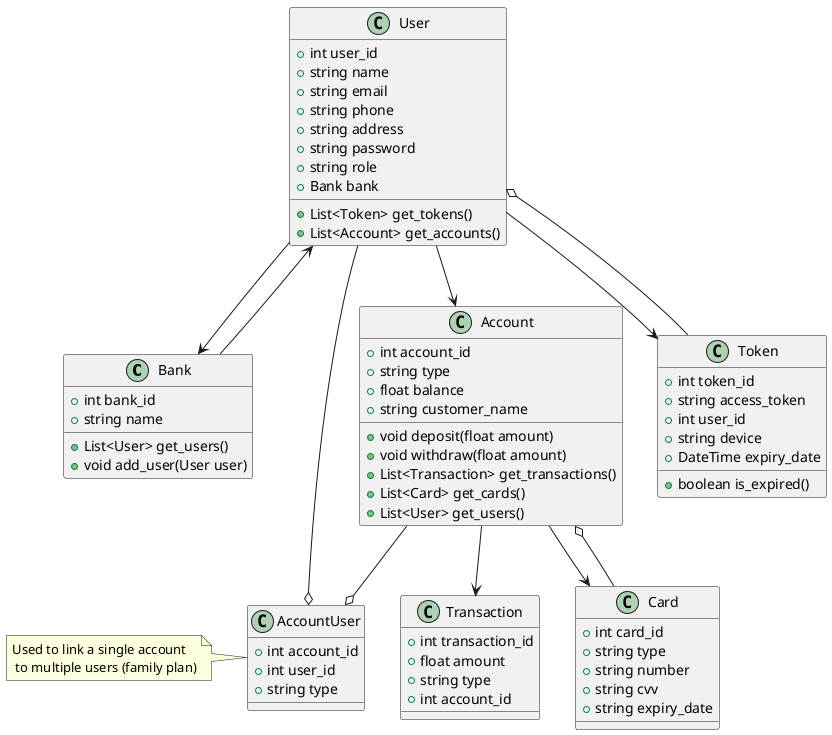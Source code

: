 @startuml database-schema
class Bank {
  +int bank_id
  +string name
  +List<User> get_users()
  +void add_user(User user)
}

class Account {
  +int account_id
  +string type
  +float balance
  +string customer_name
  +void deposit(float amount)
  +void withdraw(float amount)
  +List<Transaction> get_transactions()
  +List<Card> get_cards()
  +List<User> get_users()
}

class Transaction {
  +int transaction_id
  +float amount
  +string type
  +int account_id
}

class Card {
  +int card_id
  +string type
  +string number
  +string cvv
  +string expiry_date
}

class User {
  +int user_id
  +string name
  +string email
  +string phone
  +string address
  +string password
  +string role
  +List<Token> get_tokens()
  +List<Account> get_accounts()
  +Bank bank
}

class AccountUser {
  +int account_id
  +int user_id
  +string type
}

note left: Used to link a single account\n to multiple users (family plan) 

class Token {
  +int token_id
  +string access_token
  +int user_id
  +string device
  +DateTime expiry_date
  +boolean is_expired()
}

Bank --> User
User --> Bank
User --> Token
User --> Account
Account --o AccountUser
User --o AccountUser
Account --> Transaction
Account --> Card
Card --o Account
Token --o User

@enduml
